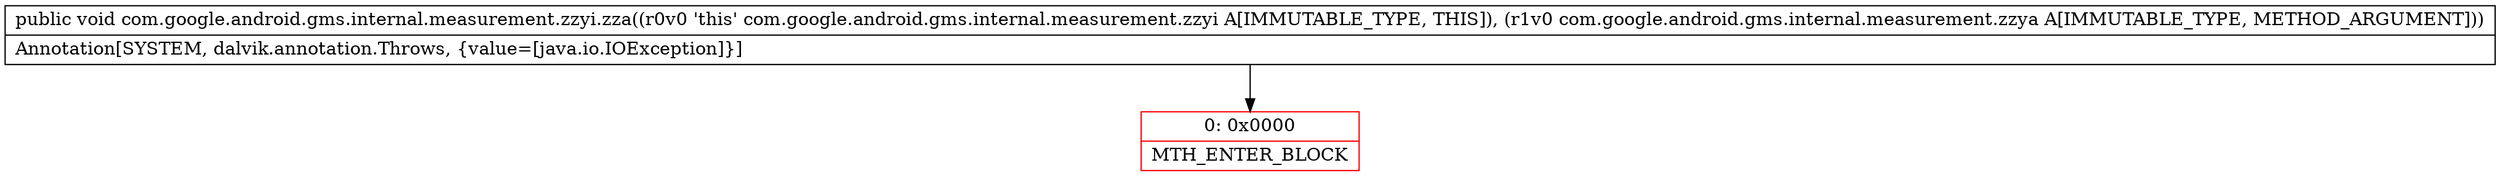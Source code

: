 digraph "CFG forcom.google.android.gms.internal.measurement.zzyi.zza(Lcom\/google\/android\/gms\/internal\/measurement\/zzya;)V" {
subgraph cluster_Region_216956438 {
label = "R(0)";
node [shape=record,color=blue];
}
Node_0 [shape=record,color=red,label="{0\:\ 0x0000|MTH_ENTER_BLOCK\l}"];
MethodNode[shape=record,label="{public void com.google.android.gms.internal.measurement.zzyi.zza((r0v0 'this' com.google.android.gms.internal.measurement.zzyi A[IMMUTABLE_TYPE, THIS]), (r1v0 com.google.android.gms.internal.measurement.zzya A[IMMUTABLE_TYPE, METHOD_ARGUMENT]))  | Annotation[SYSTEM, dalvik.annotation.Throws, \{value=[java.io.IOException]\}]\l}"];
MethodNode -> Node_0;
}

